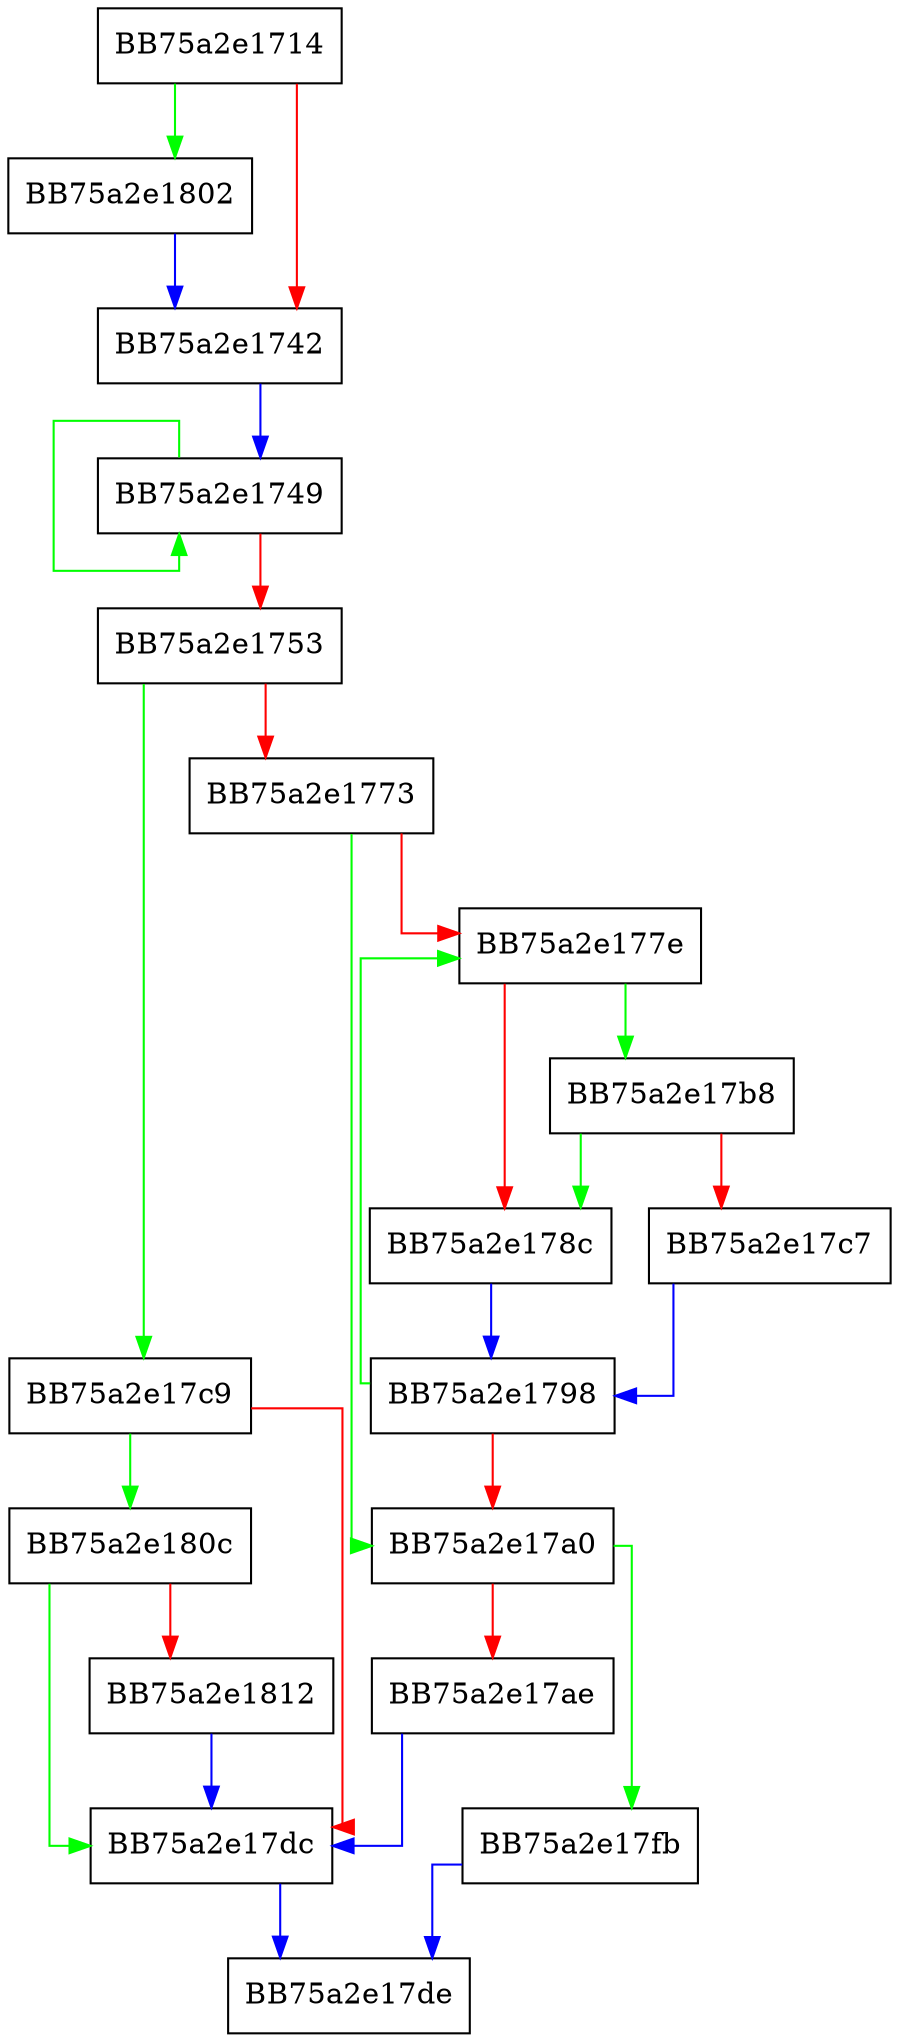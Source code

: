 digraph RemoveDuplicateWhiteSpaces {
  node [shape="box"];
  graph [splines=ortho];
  BB75a2e1714 -> BB75a2e1802 [color="green"];
  BB75a2e1714 -> BB75a2e1742 [color="red"];
  BB75a2e1742 -> BB75a2e1749 [color="blue"];
  BB75a2e1749 -> BB75a2e1749 [color="green"];
  BB75a2e1749 -> BB75a2e1753 [color="red"];
  BB75a2e1753 -> BB75a2e17c9 [color="green"];
  BB75a2e1753 -> BB75a2e1773 [color="red"];
  BB75a2e1773 -> BB75a2e17a0 [color="green"];
  BB75a2e1773 -> BB75a2e177e [color="red"];
  BB75a2e177e -> BB75a2e17b8 [color="green"];
  BB75a2e177e -> BB75a2e178c [color="red"];
  BB75a2e178c -> BB75a2e1798 [color="blue"];
  BB75a2e1798 -> BB75a2e177e [color="green"];
  BB75a2e1798 -> BB75a2e17a0 [color="red"];
  BB75a2e17a0 -> BB75a2e17fb [color="green"];
  BB75a2e17a0 -> BB75a2e17ae [color="red"];
  BB75a2e17ae -> BB75a2e17dc [color="blue"];
  BB75a2e17b8 -> BB75a2e178c [color="green"];
  BB75a2e17b8 -> BB75a2e17c7 [color="red"];
  BB75a2e17c7 -> BB75a2e1798 [color="blue"];
  BB75a2e17c9 -> BB75a2e180c [color="green"];
  BB75a2e17c9 -> BB75a2e17dc [color="red"];
  BB75a2e17dc -> BB75a2e17de [color="blue"];
  BB75a2e17fb -> BB75a2e17de [color="blue"];
  BB75a2e1802 -> BB75a2e1742 [color="blue"];
  BB75a2e180c -> BB75a2e17dc [color="green"];
  BB75a2e180c -> BB75a2e1812 [color="red"];
  BB75a2e1812 -> BB75a2e17dc [color="blue"];
}